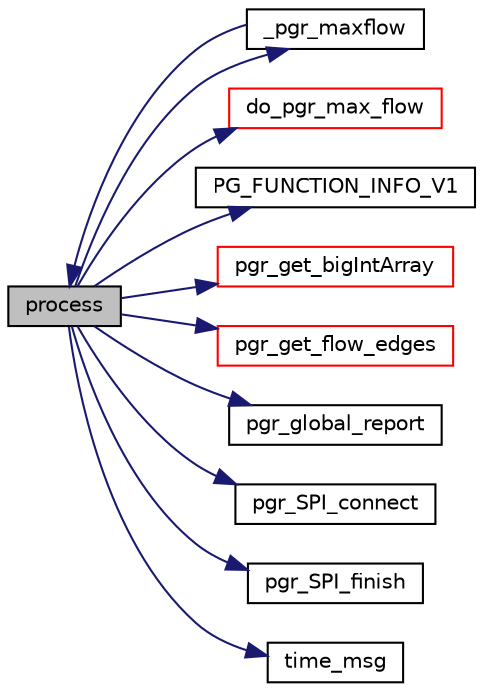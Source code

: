digraph "process"
{
  edge [fontname="Helvetica",fontsize="10",labelfontname="Helvetica",labelfontsize="10"];
  node [fontname="Helvetica",fontsize="10",shape=record];
  rankdir="LR";
  Node52 [label="process",height=0.2,width=0.4,color="black", fillcolor="grey75", style="filled", fontcolor="black"];
  Node52 -> Node53 [color="midnightblue",fontsize="10",style="solid",fontname="Helvetica"];
  Node53 [label="_pgr_maxflow",height=0.2,width=0.4,color="black", fillcolor="white", style="filled",URL="$max__flow_8c.html#a0adef58a13e36d7d612bea49f5b45a71"];
  Node53 -> Node52 [color="midnightblue",fontsize="10",style="solid",fontname="Helvetica"];
  Node52 -> Node54 [color="midnightblue",fontsize="10",style="solid",fontname="Helvetica"];
  Node54 [label="do_pgr_max_flow",height=0.2,width=0.4,color="red", fillcolor="white", style="filled",URL="$max__flow__driver_8cpp.html#a4b2cced234be4ae1ee4df7aa2f5c5c2b"];
  Node52 -> Node76 [color="midnightblue",fontsize="10",style="solid",fontname="Helvetica"];
  Node76 [label="PG_FUNCTION_INFO_V1",height=0.2,width=0.4,color="black", fillcolor="white", style="filled",URL="$max__flow_8c.html#ab31d7ccffa701b8dc42ebcc78152df6e"];
  Node52 -> Node77 [color="midnightblue",fontsize="10",style="solid",fontname="Helvetica"];
  Node77 [label="pgr_get_bigIntArray",height=0.2,width=0.4,color="red", fillcolor="white", style="filled",URL="$arrays__input_8c.html#a8b3b624e84ed449440408d11251384c1",tooltip="enforces the input array to be NOT empty "];
  Node52 -> Node80 [color="midnightblue",fontsize="10",style="solid",fontname="Helvetica"];
  Node80 [label="pgr_get_flow_edges",height=0.2,width=0.4,color="red", fillcolor="white", style="filled",URL="$edges__input_8c.html#ac7adfa64fe69426a12eba52bcec214ca",tooltip="read edges for flow "];
  Node52 -> Node95 [color="midnightblue",fontsize="10",style="solid",fontname="Helvetica"];
  Node95 [label="pgr_global_report",height=0.2,width=0.4,color="black", fillcolor="white", style="filled",URL="$e__report_8c.html#aa7833fe4baf65aa901e1129575e7deb2",tooltip="notice & error "];
  Node52 -> Node96 [color="midnightblue",fontsize="10",style="solid",fontname="Helvetica"];
  Node96 [label="pgr_SPI_connect",height=0.2,width=0.4,color="black", fillcolor="white", style="filled",URL="$postgres__connection_8c.html#aef5deb780b1cf78c56b1794ab826ac64"];
  Node52 -> Node97 [color="midnightblue",fontsize="10",style="solid",fontname="Helvetica"];
  Node97 [label="pgr_SPI_finish",height=0.2,width=0.4,color="black", fillcolor="white", style="filled",URL="$postgres__connection_8c.html#ae36e7862564b5e72c25c9e26ae8e355f"];
  Node52 -> Node79 [color="midnightblue",fontsize="10",style="solid",fontname="Helvetica"];
  Node79 [label="time_msg",height=0.2,width=0.4,color="black", fillcolor="white", style="filled",URL="$time__msg_8c.html#a989d9723eb6d9be4cbf1214136286dbe"];
}

